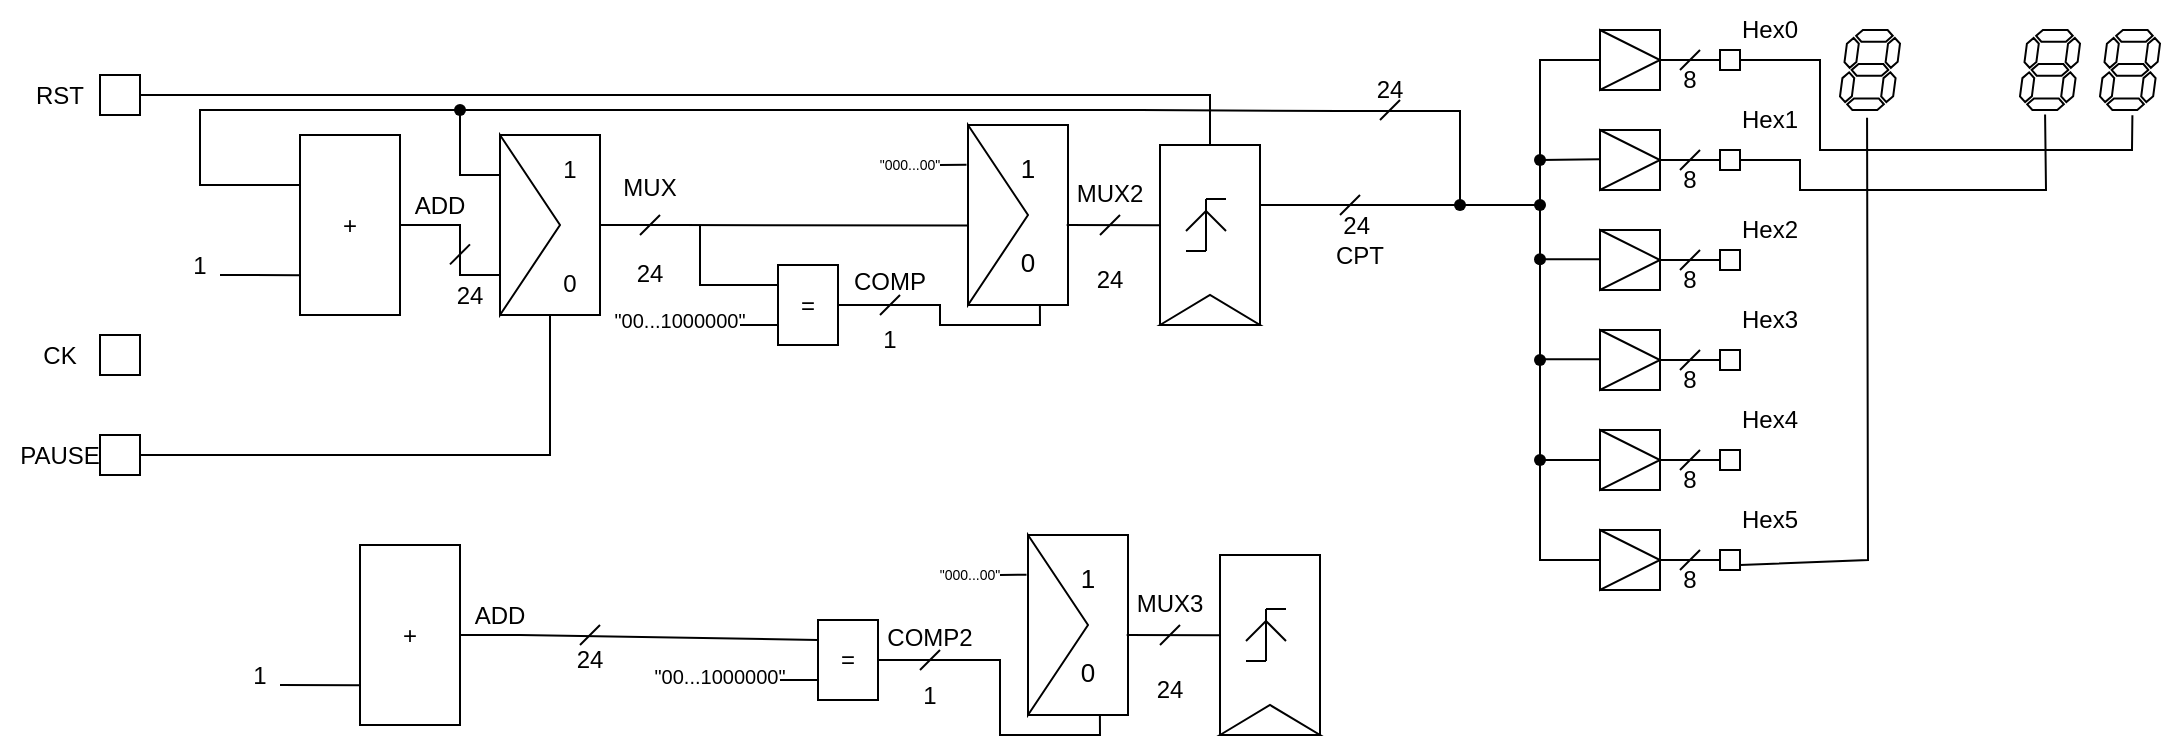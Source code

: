 <mxfile version="28.2.5">
  <diagram name="Page-1" id="n1vG-a2Mxv8iqi264H9m">
    <mxGraphModel dx="474" dy="240" grid="1" gridSize="10" guides="1" tooltips="1" connect="1" arrows="1" fold="1" page="1" pageScale="1" pageWidth="827" pageHeight="1169" math="0" shadow="0">
      <root>
        <mxCell id="0" />
        <mxCell id="1" parent="0" />
        <mxCell id="DVobUFfQzRsEQ04qU32B-1" value="+" style="rounded=0;whiteSpace=wrap;html=1;" vertex="1" parent="1">
          <mxGeometry x="560" y="287.5" width="50" height="90" as="geometry" />
        </mxCell>
        <mxCell id="DVobUFfQzRsEQ04qU32B-2" value="" style="group;rotation=-90;" vertex="1" connectable="0" parent="1">
          <mxGeometry x="970" y="332.5" width="90" height="70" as="geometry" />
        </mxCell>
        <mxCell id="DVobUFfQzRsEQ04qU32B-3" value="" style="rounded=0;whiteSpace=wrap;html=1;rotation=-90;" vertex="1" parent="DVobUFfQzRsEQ04qU32B-2">
          <mxGeometry y="-20" width="90" height="50" as="geometry" />
        </mxCell>
        <mxCell id="DVobUFfQzRsEQ04qU32B-4" value="" style="group;rotation=-90;" vertex="1" connectable="0" parent="DVobUFfQzRsEQ04qU32B-2">
          <mxGeometry x="30" y="-10" width="26" height="20" as="geometry" />
        </mxCell>
        <mxCell id="DVobUFfQzRsEQ04qU32B-5" value="" style="endArrow=none;html=1;rounded=0;" edge="1" parent="DVobUFfQzRsEQ04qU32B-4">
          <mxGeometry width="50" height="50" relative="1" as="geometry">
            <mxPoint x="13" y="23" as="sourcePoint" />
            <mxPoint x="13" y="-3" as="targetPoint" />
          </mxGeometry>
        </mxCell>
        <mxCell id="DVobUFfQzRsEQ04qU32B-6" value="" style="endArrow=none;html=1;rounded=0;" edge="1" parent="DVobUFfQzRsEQ04qU32B-4">
          <mxGeometry width="50" height="50" relative="1" as="geometry">
            <mxPoint x="13" y="23" as="sourcePoint" />
            <mxPoint x="3" y="23" as="targetPoint" />
          </mxGeometry>
        </mxCell>
        <mxCell id="DVobUFfQzRsEQ04qU32B-7" value="" style="endArrow=none;html=1;rounded=0;" edge="1" parent="DVobUFfQzRsEQ04qU32B-4">
          <mxGeometry width="50" height="50" relative="1" as="geometry">
            <mxPoint x="23" y="-3" as="sourcePoint" />
            <mxPoint x="13" y="-3" as="targetPoint" />
          </mxGeometry>
        </mxCell>
        <mxCell id="DVobUFfQzRsEQ04qU32B-8" value="" style="endArrow=none;html=1;rounded=0;" edge="1" parent="DVobUFfQzRsEQ04qU32B-4">
          <mxGeometry width="50" height="50" relative="1" as="geometry">
            <mxPoint x="13" y="3" as="sourcePoint" />
            <mxPoint x="3" y="13" as="targetPoint" />
            <Array as="points">
              <mxPoint x="13" y="3" />
            </Array>
          </mxGeometry>
        </mxCell>
        <mxCell id="DVobUFfQzRsEQ04qU32B-9" value="" style="endArrow=none;html=1;rounded=0;" edge="1" parent="DVobUFfQzRsEQ04qU32B-4">
          <mxGeometry width="50" height="50" relative="1" as="geometry">
            <mxPoint x="13" y="3" as="sourcePoint" />
            <mxPoint x="23" y="13" as="targetPoint" />
          </mxGeometry>
        </mxCell>
        <mxCell id="DVobUFfQzRsEQ04qU32B-10" value="" style="triangle;whiteSpace=wrap;html=1;rotation=-90;" vertex="1" parent="DVobUFfQzRsEQ04qU32B-2">
          <mxGeometry x="37.5" y="17.5" width="15" height="50" as="geometry" />
        </mxCell>
        <mxCell id="DVobUFfQzRsEQ04qU32B-11" value="" style="endArrow=none;html=1;rounded=0;entryX=0.004;entryY=0.779;entryDx=0;entryDy=0;entryPerimeter=0;" edge="1" parent="1" target="DVobUFfQzRsEQ04qU32B-1">
          <mxGeometry width="50" height="50" relative="1" as="geometry">
            <mxPoint x="520" y="357.5" as="sourcePoint" />
            <mxPoint x="530" y="407.5" as="targetPoint" />
          </mxGeometry>
        </mxCell>
        <mxCell id="DVobUFfQzRsEQ04qU32B-12" value="" style="verticalLabelPosition=bottom;shadow=0;dashed=0;align=center;html=1;verticalAlign=top;shape=mxgraph.electrical.opto_electronics.7_segment_display;pointerEvents=1;" vertex="1" parent="1">
          <mxGeometry x="1330" y="235" width="30" height="40" as="geometry" />
        </mxCell>
        <mxCell id="DVobUFfQzRsEQ04qU32B-13" value="" style="verticalLabelPosition=bottom;shadow=0;dashed=0;align=center;html=1;verticalAlign=top;shape=mxgraph.electrical.opto_electronics.7_segment_display;pointerEvents=1;" vertex="1" parent="1">
          <mxGeometry x="1420" y="235" width="30" height="40" as="geometry" />
        </mxCell>
        <mxCell id="DVobUFfQzRsEQ04qU32B-14" value="" style="verticalLabelPosition=bottom;shadow=0;dashed=0;align=center;html=1;verticalAlign=top;shape=mxgraph.electrical.opto_electronics.7_segment_display;pointerEvents=1;" vertex="1" parent="1">
          <mxGeometry x="1460" y="235" width="30" height="40" as="geometry" />
        </mxCell>
        <mxCell id="DVobUFfQzRsEQ04qU32B-15" value="1" style="text;html=1;align=center;verticalAlign=middle;whiteSpace=wrap;rounded=0;" vertex="1" parent="1">
          <mxGeometry x="500" y="337.5" width="20" height="30" as="geometry" />
        </mxCell>
        <mxCell id="DVobUFfQzRsEQ04qU32B-17" value="" style="rounded=0;whiteSpace=wrap;html=1;" vertex="1" parent="1">
          <mxGeometry x="460" y="387.5" width="20" height="20" as="geometry" />
        </mxCell>
        <mxCell id="DVobUFfQzRsEQ04qU32B-18" value="" style="rounded=0;whiteSpace=wrap;html=1;" vertex="1" parent="1">
          <mxGeometry x="460" y="257.5" width="20" height="20" as="geometry" />
        </mxCell>
        <mxCell id="DVobUFfQzRsEQ04qU32B-19" value="" style="endArrow=none;html=1;rounded=0;entryX=1;entryY=0.5;entryDx=0;entryDy=0;exitX=1;exitY=0.5;exitDx=0;exitDy=0;" edge="1" parent="1" source="DVobUFfQzRsEQ04qU32B-18" target="DVobUFfQzRsEQ04qU32B-3">
          <mxGeometry width="50" height="50" relative="1" as="geometry">
            <mxPoint x="690" y="537.5" as="sourcePoint" />
            <mxPoint x="740" y="487.5" as="targetPoint" />
            <Array as="points">
              <mxPoint x="825" y="267.5" />
              <mxPoint x="1015" y="267.5" />
            </Array>
          </mxGeometry>
        </mxCell>
        <mxCell id="DVobUFfQzRsEQ04qU32B-20" value="" style="endArrow=none;html=1;rounded=0;" edge="1" parent="1">
          <mxGeometry width="50" height="50" relative="1" as="geometry">
            <mxPoint x="635" y="352.17" as="sourcePoint" />
            <mxPoint x="645" y="342.17" as="targetPoint" />
          </mxGeometry>
        </mxCell>
        <mxCell id="DVobUFfQzRsEQ04qU32B-21" value="" style="endArrow=none;html=1;rounded=0;" edge="1" parent="1">
          <mxGeometry width="50" height="50" relative="1" as="geometry">
            <mxPoint x="1080" y="327.5" as="sourcePoint" />
            <mxPoint x="1090" y="317.5" as="targetPoint" />
          </mxGeometry>
        </mxCell>
        <mxCell id="DVobUFfQzRsEQ04qU32B-22" value="24&amp;nbsp;&lt;div&gt;CPT&lt;/div&gt;" style="text;html=1;align=center;verticalAlign=middle;whiteSpace=wrap;rounded=0;" vertex="1" parent="1">
          <mxGeometry x="1060" y="325" width="60" height="30" as="geometry" />
        </mxCell>
        <mxCell id="DVobUFfQzRsEQ04qU32B-23" value="" style="rounded=0;whiteSpace=wrap;html=1;" vertex="1" parent="1">
          <mxGeometry x="1210" y="235" width="30" height="30" as="geometry" />
        </mxCell>
        <mxCell id="DVobUFfQzRsEQ04qU32B-24" value="" style="triangle;whiteSpace=wrap;html=1;" vertex="1" parent="1">
          <mxGeometry x="1210" y="235" width="30" height="30" as="geometry" />
        </mxCell>
        <mxCell id="DVobUFfQzRsEQ04qU32B-25" value="" style="endArrow=none;html=1;rounded=0;entryX=0;entryY=0.5;entryDx=0;entryDy=0;exitX=0;exitY=0.5;exitDx=0;exitDy=0;" edge="1" parent="1" target="DVobUFfQzRsEQ04qU32B-24">
          <mxGeometry width="50" height="50" relative="1" as="geometry">
            <mxPoint x="1210" y="500" as="sourcePoint" />
            <mxPoint x="1120" y="445" as="targetPoint" />
            <Array as="points">
              <mxPoint x="1180" y="500" />
              <mxPoint x="1180" y="250" />
            </Array>
          </mxGeometry>
        </mxCell>
        <mxCell id="DVobUFfQzRsEQ04qU32B-26" value="" style="endArrow=none;html=1;rounded=0;entryX=1;entryY=0.5;entryDx=0;entryDy=0;" edge="1" parent="1" source="DVobUFfQzRsEQ04qU32B-28" target="DVobUFfQzRsEQ04qU32B-24">
          <mxGeometry width="50" height="50" relative="1" as="geometry">
            <mxPoint x="1260" y="250" as="sourcePoint" />
            <mxPoint x="1360" y="425" as="targetPoint" />
          </mxGeometry>
        </mxCell>
        <mxCell id="DVobUFfQzRsEQ04qU32B-27" value="" style="endArrow=none;html=1;rounded=0;entryX=1;entryY=0.5;entryDx=0;entryDy=0;" edge="1" parent="1" target="DVobUFfQzRsEQ04qU32B-28">
          <mxGeometry width="50" height="50" relative="1" as="geometry">
            <mxPoint x="1260" y="250" as="sourcePoint" />
            <mxPoint x="1240" y="250" as="targetPoint" />
          </mxGeometry>
        </mxCell>
        <mxCell id="DVobUFfQzRsEQ04qU32B-28" value="" style="rounded=0;whiteSpace=wrap;html=1;" vertex="1" parent="1">
          <mxGeometry x="1270" y="245" width="10" height="10" as="geometry" />
        </mxCell>
        <mxCell id="DVobUFfQzRsEQ04qU32B-29" value="" style="endArrow=none;html=1;rounded=0;" edge="1" parent="1">
          <mxGeometry width="50" height="50" relative="1" as="geometry">
            <mxPoint x="1250" y="255" as="sourcePoint" />
            <mxPoint x="1260" y="245" as="targetPoint" />
          </mxGeometry>
        </mxCell>
        <mxCell id="DVobUFfQzRsEQ04qU32B-30" value="8" style="text;html=1;align=center;verticalAlign=middle;whiteSpace=wrap;rounded=0;" vertex="1" parent="1">
          <mxGeometry x="1250" y="255" width="10" height="10" as="geometry" />
        </mxCell>
        <mxCell id="DVobUFfQzRsEQ04qU32B-31" value="" style="rounded=0;whiteSpace=wrap;html=1;" vertex="1" parent="1">
          <mxGeometry x="1210" y="285" width="30" height="30" as="geometry" />
        </mxCell>
        <mxCell id="DVobUFfQzRsEQ04qU32B-32" value="" style="triangle;whiteSpace=wrap;html=1;" vertex="1" parent="1">
          <mxGeometry x="1210" y="285" width="30" height="30" as="geometry" />
        </mxCell>
        <mxCell id="DVobUFfQzRsEQ04qU32B-33" value="" style="endArrow=none;html=1;rounded=0;entryX=1;entryY=0.5;entryDx=0;entryDy=0;" edge="1" parent="1" source="DVobUFfQzRsEQ04qU32B-35" target="DVobUFfQzRsEQ04qU32B-32">
          <mxGeometry width="50" height="50" relative="1" as="geometry">
            <mxPoint x="1260" y="300" as="sourcePoint" />
            <mxPoint x="1360" y="475" as="targetPoint" />
          </mxGeometry>
        </mxCell>
        <mxCell id="DVobUFfQzRsEQ04qU32B-34" value="" style="endArrow=none;html=1;rounded=0;entryX=1;entryY=0.5;entryDx=0;entryDy=0;" edge="1" parent="1" target="DVobUFfQzRsEQ04qU32B-35">
          <mxGeometry width="50" height="50" relative="1" as="geometry">
            <mxPoint x="1260" y="300" as="sourcePoint" />
            <mxPoint x="1240" y="300" as="targetPoint" />
          </mxGeometry>
        </mxCell>
        <mxCell id="DVobUFfQzRsEQ04qU32B-35" value="" style="rounded=0;whiteSpace=wrap;html=1;" vertex="1" parent="1">
          <mxGeometry x="1270" y="295" width="10" height="10" as="geometry" />
        </mxCell>
        <mxCell id="DVobUFfQzRsEQ04qU32B-36" value="" style="endArrow=none;html=1;rounded=0;" edge="1" parent="1">
          <mxGeometry width="50" height="50" relative="1" as="geometry">
            <mxPoint x="1250" y="305" as="sourcePoint" />
            <mxPoint x="1260" y="295" as="targetPoint" />
          </mxGeometry>
        </mxCell>
        <mxCell id="DVobUFfQzRsEQ04qU32B-37" value="8" style="text;html=1;align=center;verticalAlign=middle;whiteSpace=wrap;rounded=0;" vertex="1" parent="1">
          <mxGeometry x="1250" y="305" width="10" height="10" as="geometry" />
        </mxCell>
        <mxCell id="DVobUFfQzRsEQ04qU32B-38" value="" style="rounded=0;whiteSpace=wrap;html=1;" vertex="1" parent="1">
          <mxGeometry x="1210" y="335" width="30" height="30" as="geometry" />
        </mxCell>
        <mxCell id="DVobUFfQzRsEQ04qU32B-39" value="" style="triangle;whiteSpace=wrap;html=1;" vertex="1" parent="1">
          <mxGeometry x="1210" y="335" width="30" height="30" as="geometry" />
        </mxCell>
        <mxCell id="DVobUFfQzRsEQ04qU32B-40" value="" style="endArrow=none;html=1;rounded=0;entryX=1;entryY=0.5;entryDx=0;entryDy=0;" edge="1" parent="1" source="DVobUFfQzRsEQ04qU32B-42" target="DVobUFfQzRsEQ04qU32B-39">
          <mxGeometry width="50" height="50" relative="1" as="geometry">
            <mxPoint x="1260" y="350" as="sourcePoint" />
            <mxPoint x="1360" y="525" as="targetPoint" />
          </mxGeometry>
        </mxCell>
        <mxCell id="DVobUFfQzRsEQ04qU32B-41" value="" style="endArrow=none;html=1;rounded=0;entryX=1;entryY=0.5;entryDx=0;entryDy=0;" edge="1" parent="1" target="DVobUFfQzRsEQ04qU32B-42">
          <mxGeometry width="50" height="50" relative="1" as="geometry">
            <mxPoint x="1260" y="350" as="sourcePoint" />
            <mxPoint x="1240" y="350" as="targetPoint" />
          </mxGeometry>
        </mxCell>
        <mxCell id="DVobUFfQzRsEQ04qU32B-42" value="" style="rounded=0;whiteSpace=wrap;html=1;" vertex="1" parent="1">
          <mxGeometry x="1270" y="345" width="10" height="10" as="geometry" />
        </mxCell>
        <mxCell id="DVobUFfQzRsEQ04qU32B-43" value="" style="endArrow=none;html=1;rounded=0;" edge="1" parent="1">
          <mxGeometry width="50" height="50" relative="1" as="geometry">
            <mxPoint x="1250" y="355" as="sourcePoint" />
            <mxPoint x="1260" y="345" as="targetPoint" />
          </mxGeometry>
        </mxCell>
        <mxCell id="DVobUFfQzRsEQ04qU32B-44" value="8" style="text;html=1;align=center;verticalAlign=middle;whiteSpace=wrap;rounded=0;" vertex="1" parent="1">
          <mxGeometry x="1250" y="355" width="10" height="10" as="geometry" />
        </mxCell>
        <mxCell id="DVobUFfQzRsEQ04qU32B-45" value="" style="rounded=0;whiteSpace=wrap;html=1;" vertex="1" parent="1">
          <mxGeometry x="1210" y="385" width="30" height="30" as="geometry" />
        </mxCell>
        <mxCell id="DVobUFfQzRsEQ04qU32B-46" value="" style="triangle;whiteSpace=wrap;html=1;" vertex="1" parent="1">
          <mxGeometry x="1210" y="385" width="30" height="30" as="geometry" />
        </mxCell>
        <mxCell id="DVobUFfQzRsEQ04qU32B-47" value="" style="endArrow=none;html=1;rounded=0;entryX=1;entryY=0.5;entryDx=0;entryDy=0;" edge="1" parent="1" source="DVobUFfQzRsEQ04qU32B-49" target="DVobUFfQzRsEQ04qU32B-46">
          <mxGeometry width="50" height="50" relative="1" as="geometry">
            <mxPoint x="1260" y="400" as="sourcePoint" />
            <mxPoint x="1360" y="575" as="targetPoint" />
          </mxGeometry>
        </mxCell>
        <mxCell id="DVobUFfQzRsEQ04qU32B-48" value="" style="endArrow=none;html=1;rounded=0;entryX=1;entryY=0.5;entryDx=0;entryDy=0;" edge="1" parent="1" target="DVobUFfQzRsEQ04qU32B-49">
          <mxGeometry width="50" height="50" relative="1" as="geometry">
            <mxPoint x="1260" y="400" as="sourcePoint" />
            <mxPoint x="1240" y="400" as="targetPoint" />
          </mxGeometry>
        </mxCell>
        <mxCell id="DVobUFfQzRsEQ04qU32B-49" value="" style="rounded=0;whiteSpace=wrap;html=1;" vertex="1" parent="1">
          <mxGeometry x="1270" y="395" width="10" height="10" as="geometry" />
        </mxCell>
        <mxCell id="DVobUFfQzRsEQ04qU32B-50" value="" style="endArrow=none;html=1;rounded=0;" edge="1" parent="1">
          <mxGeometry width="50" height="50" relative="1" as="geometry">
            <mxPoint x="1250" y="405" as="sourcePoint" />
            <mxPoint x="1260" y="395" as="targetPoint" />
          </mxGeometry>
        </mxCell>
        <mxCell id="DVobUFfQzRsEQ04qU32B-51" value="8" style="text;html=1;align=center;verticalAlign=middle;whiteSpace=wrap;rounded=0;" vertex="1" parent="1">
          <mxGeometry x="1250" y="405" width="10" height="10" as="geometry" />
        </mxCell>
        <mxCell id="DVobUFfQzRsEQ04qU32B-52" value="" style="rounded=0;whiteSpace=wrap;html=1;" vertex="1" parent="1">
          <mxGeometry x="1210" y="435" width="30" height="30" as="geometry" />
        </mxCell>
        <mxCell id="DVobUFfQzRsEQ04qU32B-53" value="" style="triangle;whiteSpace=wrap;html=1;" vertex="1" parent="1">
          <mxGeometry x="1210" y="435" width="30" height="30" as="geometry" />
        </mxCell>
        <mxCell id="DVobUFfQzRsEQ04qU32B-54" value="" style="endArrow=none;html=1;rounded=0;entryX=1;entryY=0.5;entryDx=0;entryDy=0;" edge="1" parent="1" source="DVobUFfQzRsEQ04qU32B-56" target="DVobUFfQzRsEQ04qU32B-53">
          <mxGeometry width="50" height="50" relative="1" as="geometry">
            <mxPoint x="1260" y="450" as="sourcePoint" />
            <mxPoint x="1360" y="625" as="targetPoint" />
          </mxGeometry>
        </mxCell>
        <mxCell id="DVobUFfQzRsEQ04qU32B-55" value="" style="endArrow=none;html=1;rounded=0;entryX=1;entryY=0.5;entryDx=0;entryDy=0;" edge="1" parent="1" target="DVobUFfQzRsEQ04qU32B-56">
          <mxGeometry width="50" height="50" relative="1" as="geometry">
            <mxPoint x="1260" y="450" as="sourcePoint" />
            <mxPoint x="1240" y="450" as="targetPoint" />
          </mxGeometry>
        </mxCell>
        <mxCell id="DVobUFfQzRsEQ04qU32B-56" value="" style="rounded=0;whiteSpace=wrap;html=1;" vertex="1" parent="1">
          <mxGeometry x="1270" y="445" width="10" height="10" as="geometry" />
        </mxCell>
        <mxCell id="DVobUFfQzRsEQ04qU32B-57" value="" style="endArrow=none;html=1;rounded=0;" edge="1" parent="1">
          <mxGeometry width="50" height="50" relative="1" as="geometry">
            <mxPoint x="1250" y="455" as="sourcePoint" />
            <mxPoint x="1260" y="445" as="targetPoint" />
          </mxGeometry>
        </mxCell>
        <mxCell id="DVobUFfQzRsEQ04qU32B-58" value="8" style="text;html=1;align=center;verticalAlign=middle;whiteSpace=wrap;rounded=0;" vertex="1" parent="1">
          <mxGeometry x="1250" y="455" width="10" height="10" as="geometry" />
        </mxCell>
        <mxCell id="DVobUFfQzRsEQ04qU32B-59" value="" style="rounded=0;whiteSpace=wrap;html=1;" vertex="1" parent="1">
          <mxGeometry x="1210" y="485" width="30" height="30" as="geometry" />
        </mxCell>
        <mxCell id="DVobUFfQzRsEQ04qU32B-60" value="" style="triangle;whiteSpace=wrap;html=1;" vertex="1" parent="1">
          <mxGeometry x="1210" y="485" width="30" height="30" as="geometry" />
        </mxCell>
        <mxCell id="DVobUFfQzRsEQ04qU32B-61" value="" style="endArrow=none;html=1;rounded=0;entryX=1;entryY=0.5;entryDx=0;entryDy=0;" edge="1" parent="1" source="DVobUFfQzRsEQ04qU32B-63" target="DVobUFfQzRsEQ04qU32B-60">
          <mxGeometry width="50" height="50" relative="1" as="geometry">
            <mxPoint x="1260" y="500" as="sourcePoint" />
            <mxPoint x="1360" y="675" as="targetPoint" />
          </mxGeometry>
        </mxCell>
        <mxCell id="DVobUFfQzRsEQ04qU32B-62" value="" style="endArrow=none;html=1;rounded=0;entryX=1;entryY=0.5;entryDx=0;entryDy=0;" edge="1" parent="1" target="DVobUFfQzRsEQ04qU32B-63">
          <mxGeometry width="50" height="50" relative="1" as="geometry">
            <mxPoint x="1260" y="500" as="sourcePoint" />
            <mxPoint x="1240" y="500" as="targetPoint" />
          </mxGeometry>
        </mxCell>
        <mxCell id="DVobUFfQzRsEQ04qU32B-63" value="" style="rounded=0;whiteSpace=wrap;html=1;" vertex="1" parent="1">
          <mxGeometry x="1270" y="495" width="10" height="10" as="geometry" />
        </mxCell>
        <mxCell id="DVobUFfQzRsEQ04qU32B-64" value="" style="endArrow=none;html=1;rounded=0;" edge="1" parent="1">
          <mxGeometry width="50" height="50" relative="1" as="geometry">
            <mxPoint x="1250" y="505" as="sourcePoint" />
            <mxPoint x="1260" y="495" as="targetPoint" />
          </mxGeometry>
        </mxCell>
        <mxCell id="DVobUFfQzRsEQ04qU32B-65" value="8" style="text;html=1;align=center;verticalAlign=middle;whiteSpace=wrap;rounded=0;" vertex="1" parent="1">
          <mxGeometry x="1250" y="505" width="10" height="10" as="geometry" />
        </mxCell>
        <mxCell id="DVobUFfQzRsEQ04qU32B-66" value="" style="endArrow=none;html=1;rounded=0;entryX=0;entryY=0.5;entryDx=0;entryDy=0;" edge="1" parent="1" target="DVobUFfQzRsEQ04qU32B-53">
          <mxGeometry width="50" height="50" relative="1" as="geometry">
            <mxPoint x="1180" y="450" as="sourcePoint" />
            <mxPoint x="1130" y="495" as="targetPoint" />
          </mxGeometry>
        </mxCell>
        <mxCell id="DVobUFfQzRsEQ04qU32B-67" value="" style="endArrow=none;html=1;rounded=0;entryX=0;entryY=0.5;entryDx=0;entryDy=0;" edge="1" parent="1">
          <mxGeometry width="50" height="50" relative="1" as="geometry">
            <mxPoint x="1180" y="399.67" as="sourcePoint" />
            <mxPoint x="1210" y="399.67" as="targetPoint" />
          </mxGeometry>
        </mxCell>
        <mxCell id="DVobUFfQzRsEQ04qU32B-68" value="" style="endArrow=none;html=1;rounded=0;entryX=0;entryY=0.5;entryDx=0;entryDy=0;" edge="1" parent="1" source="DVobUFfQzRsEQ04qU32B-70">
          <mxGeometry width="50" height="50" relative="1" as="geometry">
            <mxPoint x="1180" y="349.67" as="sourcePoint" />
            <mxPoint x="1210" y="349.67" as="targetPoint" />
          </mxGeometry>
        </mxCell>
        <mxCell id="DVobUFfQzRsEQ04qU32B-69" value="" style="endArrow=none;html=1;rounded=0;entryX=0;entryY=0.5;entryDx=0;entryDy=0;" edge="1" parent="1" source="DVobUFfQzRsEQ04qU32B-102">
          <mxGeometry width="50" height="50" relative="1" as="geometry">
            <mxPoint x="1180" y="299.67" as="sourcePoint" />
            <mxPoint x="1210" y="299.67" as="targetPoint" />
          </mxGeometry>
        </mxCell>
        <mxCell id="DVobUFfQzRsEQ04qU32B-70" value="" style="shape=waypoint;sketch=0;fillStyle=solid;size=6;pointerEvents=1;points=[];fillColor=none;resizable=0;rotatable=0;perimeter=centerPerimeter;snapToPoint=1;" vertex="1" parent="1">
          <mxGeometry x="1170" y="339.67" width="20" height="20" as="geometry" />
        </mxCell>
        <mxCell id="DVobUFfQzRsEQ04qU32B-71" value="" style="shape=waypoint;sketch=0;fillStyle=solid;size=6;pointerEvents=1;points=[];fillColor=none;resizable=0;rotatable=0;perimeter=centerPerimeter;snapToPoint=1;" vertex="1" parent="1">
          <mxGeometry x="1170" y="390" width="20" height="20" as="geometry" />
        </mxCell>
        <mxCell id="DVobUFfQzRsEQ04qU32B-72" value="" style="shape=waypoint;sketch=0;fillStyle=solid;size=6;pointerEvents=1;points=[];fillColor=none;resizable=0;rotatable=0;perimeter=centerPerimeter;snapToPoint=1;" vertex="1" parent="1">
          <mxGeometry x="1170" y="440" width="20" height="20" as="geometry" />
        </mxCell>
        <mxCell id="DVobUFfQzRsEQ04qU32B-73" value="CK" style="text;html=1;align=center;verticalAlign=middle;whiteSpace=wrap;rounded=0;" vertex="1" parent="1">
          <mxGeometry x="410" y="382.5" width="60" height="30" as="geometry" />
        </mxCell>
        <mxCell id="DVobUFfQzRsEQ04qU32B-74" value="RST" style="text;html=1;align=center;verticalAlign=middle;whiteSpace=wrap;rounded=0;" vertex="1" parent="1">
          <mxGeometry x="410" y="252.5" width="60" height="30" as="geometry" />
        </mxCell>
        <mxCell id="DVobUFfQzRsEQ04qU32B-75" value="Hex0" style="text;html=1;align=center;verticalAlign=middle;whiteSpace=wrap;rounded=0;" vertex="1" parent="1">
          <mxGeometry x="1280" y="220" width="30" height="30" as="geometry" />
        </mxCell>
        <mxCell id="DVobUFfQzRsEQ04qU32B-76" value="Hex1" style="text;html=1;align=center;verticalAlign=middle;whiteSpace=wrap;rounded=0;" vertex="1" parent="1">
          <mxGeometry x="1280" y="265" width="30" height="30" as="geometry" />
        </mxCell>
        <mxCell id="DVobUFfQzRsEQ04qU32B-77" value="Hex2" style="text;html=1;align=center;verticalAlign=middle;whiteSpace=wrap;rounded=0;" vertex="1" parent="1">
          <mxGeometry x="1280" y="320" width="30" height="30" as="geometry" />
        </mxCell>
        <mxCell id="DVobUFfQzRsEQ04qU32B-78" value="Hex3" style="text;html=1;align=center;verticalAlign=middle;whiteSpace=wrap;rounded=0;" vertex="1" parent="1">
          <mxGeometry x="1280" y="365" width="30" height="30" as="geometry" />
        </mxCell>
        <mxCell id="DVobUFfQzRsEQ04qU32B-79" value="Hex4" style="text;html=1;align=center;verticalAlign=middle;whiteSpace=wrap;rounded=0;" vertex="1" parent="1">
          <mxGeometry x="1280" y="415" width="30" height="30" as="geometry" />
        </mxCell>
        <mxCell id="DVobUFfQzRsEQ04qU32B-80" value="Hex5" style="text;html=1;align=center;verticalAlign=middle;whiteSpace=wrap;rounded=0;" vertex="1" parent="1">
          <mxGeometry x="1280" y="465" width="30" height="30" as="geometry" />
        </mxCell>
        <mxCell id="DVobUFfQzRsEQ04qU32B-81" value="" style="endArrow=none;html=1;rounded=0;exitX=1;exitY=0.75;exitDx=0;exitDy=0;entryX=0.451;entryY=1.098;entryDx=0;entryDy=0;entryPerimeter=0;" edge="1" parent="1" source="DVobUFfQzRsEQ04qU32B-63" target="DVobUFfQzRsEQ04qU32B-12">
          <mxGeometry width="50" height="50" relative="1" as="geometry">
            <mxPoint x="1390" y="525" as="sourcePoint" />
            <mxPoint x="1440" y="475" as="targetPoint" />
            <Array as="points">
              <mxPoint x="1344" y="500" />
            </Array>
          </mxGeometry>
        </mxCell>
        <mxCell id="DVobUFfQzRsEQ04qU32B-82" value="" style="endArrow=none;html=1;rounded=0;exitX=1;exitY=0.5;exitDx=0;exitDy=0;entryX=0.54;entryY=1.065;entryDx=0;entryDy=0;entryPerimeter=0;" edge="1" parent="1" source="DVobUFfQzRsEQ04qU32B-28" target="DVobUFfQzRsEQ04qU32B-14">
          <mxGeometry width="50" height="50" relative="1" as="geometry">
            <mxPoint x="1380" y="365" as="sourcePoint" />
            <mxPoint x="1470" y="295" as="targetPoint" />
            <Array as="points">
              <mxPoint x="1320" y="250" />
              <mxPoint x="1320" y="295" />
              <mxPoint x="1476" y="295" />
            </Array>
          </mxGeometry>
        </mxCell>
        <mxCell id="DVobUFfQzRsEQ04qU32B-83" value="" style="endArrow=none;html=1;rounded=0;exitX=1;exitY=0.5;exitDx=0;exitDy=0;entryX=0.418;entryY=1.056;entryDx=0;entryDy=0;entryPerimeter=0;" edge="1" parent="1" source="DVobUFfQzRsEQ04qU32B-35" target="DVobUFfQzRsEQ04qU32B-13">
          <mxGeometry width="50" height="50" relative="1" as="geometry">
            <mxPoint x="1440" y="365" as="sourcePoint" />
            <mxPoint x="1490" y="315" as="targetPoint" />
            <Array as="points">
              <mxPoint x="1310" y="300" />
              <mxPoint x="1310" y="315" />
              <mxPoint x="1433" y="315" />
            </Array>
          </mxGeometry>
        </mxCell>
        <mxCell id="DVobUFfQzRsEQ04qU32B-84" value="" style="rounded=0;whiteSpace=wrap;html=1;strokeColor=#000000;" vertex="1" parent="1">
          <mxGeometry x="460" y="437.5" width="20" height="20" as="geometry" />
        </mxCell>
        <mxCell id="DVobUFfQzRsEQ04qU32B-85" value="PAUSE" style="text;html=1;align=center;verticalAlign=middle;whiteSpace=wrap;rounded=0;fontColor=#000000;" vertex="1" parent="1">
          <mxGeometry x="410" y="432.5" width="60" height="30" as="geometry" />
        </mxCell>
        <mxCell id="DVobUFfQzRsEQ04qU32B-86" value="" style="group" vertex="1" connectable="0" parent="1">
          <mxGeometry x="660" y="287.5" width="50" height="90" as="geometry" />
        </mxCell>
        <mxCell id="DVobUFfQzRsEQ04qU32B-87" value="" style="rounded=0;whiteSpace=wrap;html=1;" vertex="1" parent="DVobUFfQzRsEQ04qU32B-86">
          <mxGeometry width="50" height="90" as="geometry" />
        </mxCell>
        <mxCell id="DVobUFfQzRsEQ04qU32B-88" value="" style="triangle;whiteSpace=wrap;html=1;" vertex="1" parent="DVobUFfQzRsEQ04qU32B-86">
          <mxGeometry width="30" height="90" as="geometry" />
        </mxCell>
        <mxCell id="DVobUFfQzRsEQ04qU32B-89" value="1&lt;div&gt;&lt;br&gt;&lt;/div&gt;&lt;div&gt;&lt;br&gt;&lt;/div&gt;&lt;div&gt;&lt;br&gt;&lt;/div&gt;&lt;div&gt;0&lt;/div&gt;" style="text;html=1;align=center;verticalAlign=middle;whiteSpace=wrap;rounded=0;" vertex="1" parent="DVobUFfQzRsEQ04qU32B-86">
          <mxGeometry x="30" y="30" width="10" height="30" as="geometry" />
        </mxCell>
        <mxCell id="DVobUFfQzRsEQ04qU32B-90" value="" style="endArrow=none;html=1;rounded=0;exitX=1;exitY=0.5;exitDx=0;exitDy=0;entryX=0.5;entryY=1;entryDx=0;entryDy=0;" edge="1" parent="1" source="DVobUFfQzRsEQ04qU32B-84" target="DVobUFfQzRsEQ04qU32B-87">
          <mxGeometry width="50" height="50" relative="1" as="geometry">
            <mxPoint x="630" y="487.5" as="sourcePoint" />
            <mxPoint x="680" y="437.5" as="targetPoint" />
            <Array as="points">
              <mxPoint x="685" y="447.5" />
            </Array>
          </mxGeometry>
        </mxCell>
        <mxCell id="DVobUFfQzRsEQ04qU32B-91" value="" style="endArrow=none;html=1;rounded=0;" edge="1" parent="1" source="DVobUFfQzRsEQ04qU32B-108">
          <mxGeometry width="50" height="50" relative="1" as="geometry">
            <mxPoint x="1070" y="322.23" as="sourcePoint" />
            <mxPoint x="1180" y="322.5" as="targetPoint" />
            <Array as="points" />
          </mxGeometry>
        </mxCell>
        <mxCell id="DVobUFfQzRsEQ04qU32B-92" value="" style="endArrow=none;html=1;rounded=0;" edge="1" parent="1" source="DVobUFfQzRsEQ04qU32B-93">
          <mxGeometry width="50" height="50" relative="1" as="geometry">
            <mxPoint x="640" y="277.5" as="sourcePoint" />
            <mxPoint x="660" y="307.5" as="targetPoint" />
            <Array as="points">
              <mxPoint x="640" y="307.5" />
            </Array>
          </mxGeometry>
        </mxCell>
        <mxCell id="DVobUFfQzRsEQ04qU32B-93" value="" style="shape=waypoint;sketch=0;fillStyle=solid;size=6;pointerEvents=1;points=[];fillColor=none;resizable=0;rotatable=0;perimeter=centerPerimeter;snapToPoint=1;" vertex="1" parent="1">
          <mxGeometry x="630" y="265" width="20" height="20" as="geometry" />
        </mxCell>
        <mxCell id="DVobUFfQzRsEQ04qU32B-94" value="" style="endArrow=none;html=1;rounded=0;" edge="1" parent="1">
          <mxGeometry width="50" height="50" relative="1" as="geometry">
            <mxPoint x="560" y="312.5" as="sourcePoint" />
            <mxPoint x="1140" y="322.5" as="targetPoint" />
            <Array as="points">
              <mxPoint x="510" y="312.5" />
              <mxPoint x="510" y="275" />
              <mxPoint x="720" y="275" />
              <mxPoint x="910" y="275" />
              <mxPoint x="980" y="275" />
              <mxPoint x="1080" y="275.5" />
              <mxPoint x="1140" y="275.5" />
            </Array>
          </mxGeometry>
        </mxCell>
        <mxCell id="DVobUFfQzRsEQ04qU32B-95" value="" style="endArrow=none;html=1;rounded=0;exitX=1;exitY=0.5;exitDx=0;exitDy=0;" edge="1" parent="1" source="DVobUFfQzRsEQ04qU32B-1">
          <mxGeometry width="50" height="50" relative="1" as="geometry">
            <mxPoint x="740" y="587.5" as="sourcePoint" />
            <mxPoint x="660" y="357.5" as="targetPoint" />
            <Array as="points">
              <mxPoint x="640" y="332.5" />
              <mxPoint x="640" y="357.5" />
            </Array>
          </mxGeometry>
        </mxCell>
        <mxCell id="DVobUFfQzRsEQ04qU32B-96" value="ADD" style="text;html=1;align=center;verticalAlign=middle;whiteSpace=wrap;rounded=0;" vertex="1" parent="1">
          <mxGeometry x="620" y="317.5" width="20" height="10" as="geometry" />
        </mxCell>
        <mxCell id="DVobUFfQzRsEQ04qU32B-97" value="24" style="text;html=1;align=center;verticalAlign=middle;whiteSpace=wrap;rounded=0;" vertex="1" parent="1">
          <mxGeometry x="640" y="352.5" width="10" height="30" as="geometry" />
        </mxCell>
        <mxCell id="DVobUFfQzRsEQ04qU32B-98" value="" style="endArrow=none;html=1;rounded=0;" edge="1" parent="1">
          <mxGeometry width="50" height="50" relative="1" as="geometry">
            <mxPoint x="730" y="337.5" as="sourcePoint" />
            <mxPoint x="740" y="327.5" as="targetPoint" />
          </mxGeometry>
        </mxCell>
        <mxCell id="DVobUFfQzRsEQ04qU32B-99" value="MUX&lt;div&gt;&lt;br&gt;&lt;/div&gt;&lt;div&gt;&lt;br&gt;&lt;/div&gt;&lt;div&gt;24&lt;/div&gt;" style="text;html=1;align=center;verticalAlign=middle;whiteSpace=wrap;rounded=0;" vertex="1" parent="1">
          <mxGeometry x="730" y="325" width="10" height="20" as="geometry" />
        </mxCell>
        <mxCell id="DVobUFfQzRsEQ04qU32B-100" value="" style="endArrow=none;html=1;rounded=0;" edge="1" parent="1">
          <mxGeometry width="50" height="50" relative="1" as="geometry">
            <mxPoint x="1100" y="280" as="sourcePoint" />
            <mxPoint x="1110" y="270" as="targetPoint" />
          </mxGeometry>
        </mxCell>
        <mxCell id="DVobUFfQzRsEQ04qU32B-101" value="" style="endArrow=none;html=1;rounded=0;entryDx=0;entryDy=0;" edge="1" parent="1" target="DVobUFfQzRsEQ04qU32B-102">
          <mxGeometry width="50" height="50" relative="1" as="geometry">
            <mxPoint x="1180" y="299.67" as="sourcePoint" />
            <mxPoint x="1210" y="299.67" as="targetPoint" />
          </mxGeometry>
        </mxCell>
        <mxCell id="DVobUFfQzRsEQ04qU32B-102" value="" style="shape=waypoint;sketch=0;fillStyle=solid;size=6;pointerEvents=1;points=[];fillColor=none;resizable=0;rotatable=0;perimeter=centerPerimeter;snapToPoint=1;" vertex="1" parent="1">
          <mxGeometry x="1170" y="290" width="20" height="20" as="geometry" />
        </mxCell>
        <mxCell id="DVobUFfQzRsEQ04qU32B-103" value="24" style="text;html=1;align=center;verticalAlign=middle;whiteSpace=wrap;rounded=0;" vertex="1" parent="1">
          <mxGeometry x="1080" y="250" width="50" height="30" as="geometry" />
        </mxCell>
        <mxCell id="DVobUFfQzRsEQ04qU32B-104" value="" style="group" vertex="1" connectable="0" parent="1">
          <mxGeometry x="894" y="282.5" width="60" height="90" as="geometry" />
        </mxCell>
        <mxCell id="DVobUFfQzRsEQ04qU32B-105" value="" style="rounded=0;whiteSpace=wrap;html=1;" vertex="1" parent="DVobUFfQzRsEQ04qU32B-104">
          <mxGeometry width="50" height="90" as="geometry" />
        </mxCell>
        <mxCell id="DVobUFfQzRsEQ04qU32B-106" value="" style="triangle;whiteSpace=wrap;html=1;" vertex="1" parent="DVobUFfQzRsEQ04qU32B-104">
          <mxGeometry width="30" height="90" as="geometry" />
        </mxCell>
        <mxCell id="DVobUFfQzRsEQ04qU32B-107" value="&lt;span&gt;1&lt;/span&gt;&lt;div&gt;&lt;span&gt;&lt;br&gt;&lt;/span&gt;&lt;/div&gt;&lt;div&gt;&lt;span&gt;&lt;br&gt;&lt;/span&gt;&lt;/div&gt;&lt;div&gt;&lt;span&gt;0&lt;/span&gt;&lt;/div&gt;" style="text;html=1;align=center;verticalAlign=middle;whiteSpace=wrap;rounded=0;fontSize=13;" vertex="1" parent="DVobUFfQzRsEQ04qU32B-104">
          <mxGeometry x="25" y="30" width="10" height="30" as="geometry" />
        </mxCell>
        <mxCell id="DVobUFfQzRsEQ04qU32B-108" value="" style="shape=waypoint;sketch=0;fillStyle=solid;size=6;pointerEvents=1;points=[];fillColor=none;resizable=0;rotatable=0;perimeter=centerPerimeter;snapToPoint=1;" vertex="1" parent="1">
          <mxGeometry x="1170" y="312.5" width="20" height="20" as="geometry" />
        </mxCell>
        <mxCell id="DVobUFfQzRsEQ04qU32B-109" value="&lt;font style=&quot;font-size: 7px;&quot;&gt;&quot;000...00&quot;&lt;/font&gt;" style="text;html=1;align=center;verticalAlign=middle;whiteSpace=wrap;rounded=0;" vertex="1" parent="1">
          <mxGeometry x="850" y="295" width="30" height="12.5" as="geometry" />
        </mxCell>
        <mxCell id="DVobUFfQzRsEQ04qU32B-110" value="" style="endArrow=none;html=1;rounded=0;entryX=0.554;entryY=0.007;entryDx=0;entryDy=0;entryPerimeter=0;exitX=0.987;exitY=0.555;exitDx=0;exitDy=0;exitPerimeter=0;" edge="1" parent="1" source="DVobUFfQzRsEQ04qU32B-105" target="DVobUFfQzRsEQ04qU32B-3">
          <mxGeometry width="50" height="50" relative="1" as="geometry">
            <mxPoint x="970" y="332.5" as="sourcePoint" />
            <mxPoint x="944" y="332.5" as="targetPoint" />
            <Array as="points" />
          </mxGeometry>
        </mxCell>
        <mxCell id="DVobUFfQzRsEQ04qU32B-111" value="" style="endArrow=none;html=1;rounded=0;entryX=0.375;entryY=0.736;entryDx=0;entryDy=0;entryPerimeter=0;" edge="1" parent="1" source="DVobUFfQzRsEQ04qU32B-114" target="DVobUFfQzRsEQ04qU32B-108">
          <mxGeometry width="50" height="50" relative="1" as="geometry">
            <mxPoint x="1040" y="322.5" as="sourcePoint" />
            <mxPoint x="1120" y="337.5" as="targetPoint" />
            <Array as="points" />
          </mxGeometry>
        </mxCell>
        <mxCell id="DVobUFfQzRsEQ04qU32B-112" value="" style="endArrow=none;html=1;rounded=0;exitX=1;exitY=0.5;exitDx=0;exitDy=0;entryX=-0.009;entryY=0.559;entryDx=0;entryDy=0;entryPerimeter=0;" edge="1" parent="1" source="DVobUFfQzRsEQ04qU32B-87" target="DVobUFfQzRsEQ04qU32B-106">
          <mxGeometry width="50" height="50" relative="1" as="geometry">
            <mxPoint x="830" y="362.5" as="sourcePoint" />
            <mxPoint x="892" y="332.5" as="targetPoint" />
            <Array as="points">
              <mxPoint x="750" y="332.5" />
            </Array>
          </mxGeometry>
        </mxCell>
        <mxCell id="DVobUFfQzRsEQ04qU32B-113" value="" style="endArrow=none;html=1;rounded=0;entryDx=0;entryDy=0;entryPerimeter=0;" edge="1" parent="1" target="DVobUFfQzRsEQ04qU32B-114">
          <mxGeometry width="50" height="50" relative="1" as="geometry">
            <mxPoint x="1040" y="322.5" as="sourcePoint" />
            <mxPoint x="1180" y="322.5" as="targetPoint" />
            <Array as="points" />
          </mxGeometry>
        </mxCell>
        <mxCell id="DVobUFfQzRsEQ04qU32B-114" value="" style="shape=waypoint;sketch=0;fillStyle=solid;size=6;pointerEvents=1;points=[];fillColor=none;resizable=0;rotatable=0;perimeter=centerPerimeter;snapToPoint=1;" vertex="1" parent="1">
          <mxGeometry x="1130" y="312.5" width="20" height="20" as="geometry" />
        </mxCell>
        <mxCell id="DVobUFfQzRsEQ04qU32B-115" value="" style="endArrow=none;html=1;rounded=0;entryX=-0.025;entryY=0.221;entryDx=0;entryDy=0;entryPerimeter=0;" edge="1" parent="1" target="DVobUFfQzRsEQ04qU32B-106">
          <mxGeometry width="50" height="50" relative="1" as="geometry">
            <mxPoint x="880" y="302.5" as="sourcePoint" />
            <mxPoint x="860" y="312.5" as="targetPoint" />
          </mxGeometry>
        </mxCell>
        <mxCell id="DVobUFfQzRsEQ04qU32B-116" value="=" style="rounded=0;whiteSpace=wrap;html=1;" vertex="1" parent="1">
          <mxGeometry x="799" y="352.5" width="30" height="40" as="geometry" />
        </mxCell>
        <mxCell id="DVobUFfQzRsEQ04qU32B-117" value="" style="endArrow=none;html=1;rounded=0;entryX=0;entryY=0.25;entryDx=0;entryDy=0;" edge="1" parent="1" target="DVobUFfQzRsEQ04qU32B-116">
          <mxGeometry width="50" height="50" relative="1" as="geometry">
            <mxPoint x="760" y="332.5" as="sourcePoint" />
            <mxPoint x="820" y="342.5" as="targetPoint" />
            <Array as="points">
              <mxPoint x="760" y="362.5" />
            </Array>
          </mxGeometry>
        </mxCell>
        <mxCell id="DVobUFfQzRsEQ04qU32B-118" value="" style="endArrow=none;html=1;rounded=0;entryX=0;entryY=0.75;entryDx=0;entryDy=0;" edge="1" parent="1" target="DVobUFfQzRsEQ04qU32B-116">
          <mxGeometry width="50" height="50" relative="1" as="geometry">
            <mxPoint x="780" y="382.5" as="sourcePoint" />
            <mxPoint x="820" y="342.5" as="targetPoint" />
          </mxGeometry>
        </mxCell>
        <mxCell id="DVobUFfQzRsEQ04qU32B-119" value="&quot;00...1000000&quot;" style="text;html=1;align=center;verticalAlign=middle;whiteSpace=wrap;rounded=0;fontSize=10;" vertex="1" parent="1">
          <mxGeometry x="720" y="365" width="60" height="30" as="geometry" />
        </mxCell>
        <mxCell id="DVobUFfQzRsEQ04qU32B-120" value="" style="endArrow=none;html=1;rounded=0;entryX=0.719;entryY=1;entryDx=0;entryDy=0;exitX=1;exitY=0.5;exitDx=0;exitDy=0;entryPerimeter=0;" edge="1" parent="1" source="DVobUFfQzRsEQ04qU32B-116" target="DVobUFfQzRsEQ04qU32B-105">
          <mxGeometry width="50" height="50" relative="1" as="geometry">
            <mxPoint x="810" y="452.5" as="sourcePoint" />
            <mxPoint x="860" y="402.5" as="targetPoint" />
            <Array as="points">
              <mxPoint x="880" y="372.5" />
              <mxPoint x="880" y="382.5" />
              <mxPoint x="930" y="382.5" />
            </Array>
          </mxGeometry>
        </mxCell>
        <mxCell id="DVobUFfQzRsEQ04qU32B-121" value="COMP&lt;div&gt;&lt;br&gt;&lt;/div&gt;&lt;div&gt;1&lt;/div&gt;" style="text;html=1;align=center;verticalAlign=middle;whiteSpace=wrap;rounded=0;" vertex="1" parent="1">
          <mxGeometry x="850" y="365" width="10" height="20" as="geometry" />
        </mxCell>
        <mxCell id="DVobUFfQzRsEQ04qU32B-122" value="" style="endArrow=none;html=1;rounded=0;" edge="1" parent="1">
          <mxGeometry width="50" height="50" relative="1" as="geometry">
            <mxPoint x="850" y="377.5" as="sourcePoint" />
            <mxPoint x="860" y="367.5" as="targetPoint" />
          </mxGeometry>
        </mxCell>
        <mxCell id="DVobUFfQzRsEQ04qU32B-123" value="" style="endArrow=none;html=1;rounded=0;" edge="1" parent="1">
          <mxGeometry width="50" height="50" relative="1" as="geometry">
            <mxPoint x="960" y="337.5" as="sourcePoint" />
            <mxPoint x="970" y="327.5" as="targetPoint" />
          </mxGeometry>
        </mxCell>
        <mxCell id="DVobUFfQzRsEQ04qU32B-124" value="MUX2&lt;div&gt;&lt;br&gt;&lt;/div&gt;&lt;div&gt;&lt;br&gt;&lt;/div&gt;&lt;div&gt;24&lt;/div&gt;" style="text;html=1;align=center;verticalAlign=middle;whiteSpace=wrap;rounded=0;" vertex="1" parent="1">
          <mxGeometry x="960" y="327.5" width="10" height="20" as="geometry" />
        </mxCell>
        <mxCell id="DVobUFfQzRsEQ04qU32B-125" value="+" style="rounded=0;whiteSpace=wrap;html=1;" vertex="1" parent="1">
          <mxGeometry x="590" y="492.5" width="50" height="90" as="geometry" />
        </mxCell>
        <mxCell id="DVobUFfQzRsEQ04qU32B-126" value="" style="rounded=0;whiteSpace=wrap;html=1;rotation=-90;" vertex="1" parent="1">
          <mxGeometry x="1000" y="517.5" width="90" height="50" as="geometry" />
        </mxCell>
        <mxCell id="DVobUFfQzRsEQ04qU32B-127" value="" style="group;rotation=-90;" vertex="1" connectable="0" parent="1">
          <mxGeometry x="1030" y="527.5" width="26" height="20" as="geometry" />
        </mxCell>
        <mxCell id="DVobUFfQzRsEQ04qU32B-128" value="" style="endArrow=none;html=1;rounded=0;" edge="1" parent="DVobUFfQzRsEQ04qU32B-127">
          <mxGeometry width="50" height="50" relative="1" as="geometry">
            <mxPoint x="13" y="23" as="sourcePoint" />
            <mxPoint x="13" y="-3" as="targetPoint" />
          </mxGeometry>
        </mxCell>
        <mxCell id="DVobUFfQzRsEQ04qU32B-129" value="" style="endArrow=none;html=1;rounded=0;" edge="1" parent="DVobUFfQzRsEQ04qU32B-127">
          <mxGeometry width="50" height="50" relative="1" as="geometry">
            <mxPoint x="13" y="23" as="sourcePoint" />
            <mxPoint x="3" y="23" as="targetPoint" />
          </mxGeometry>
        </mxCell>
        <mxCell id="DVobUFfQzRsEQ04qU32B-130" value="" style="endArrow=none;html=1;rounded=0;" edge="1" parent="DVobUFfQzRsEQ04qU32B-127">
          <mxGeometry width="50" height="50" relative="1" as="geometry">
            <mxPoint x="23" y="-3" as="sourcePoint" />
            <mxPoint x="13" y="-3" as="targetPoint" />
          </mxGeometry>
        </mxCell>
        <mxCell id="DVobUFfQzRsEQ04qU32B-131" value="" style="endArrow=none;html=1;rounded=0;" edge="1" parent="DVobUFfQzRsEQ04qU32B-127">
          <mxGeometry width="50" height="50" relative="1" as="geometry">
            <mxPoint x="13" y="3" as="sourcePoint" />
            <mxPoint x="3" y="13" as="targetPoint" />
            <Array as="points">
              <mxPoint x="13" y="3" />
            </Array>
          </mxGeometry>
        </mxCell>
        <mxCell id="DVobUFfQzRsEQ04qU32B-132" value="" style="endArrow=none;html=1;rounded=0;" edge="1" parent="DVobUFfQzRsEQ04qU32B-127">
          <mxGeometry width="50" height="50" relative="1" as="geometry">
            <mxPoint x="13" y="3" as="sourcePoint" />
            <mxPoint x="23" y="13" as="targetPoint" />
          </mxGeometry>
        </mxCell>
        <mxCell id="DVobUFfQzRsEQ04qU32B-133" value="" style="triangle;whiteSpace=wrap;html=1;rotation=-90;" vertex="1" parent="1">
          <mxGeometry x="1037.5" y="555" width="15" height="50" as="geometry" />
        </mxCell>
        <mxCell id="DVobUFfQzRsEQ04qU32B-134" value="" style="endArrow=none;html=1;rounded=0;entryX=0.004;entryY=0.779;entryDx=0;entryDy=0;entryPerimeter=0;" edge="1" parent="1" target="DVobUFfQzRsEQ04qU32B-125">
          <mxGeometry width="50" height="50" relative="1" as="geometry">
            <mxPoint x="550" y="562.5" as="sourcePoint" />
            <mxPoint x="560" y="612.5" as="targetPoint" />
          </mxGeometry>
        </mxCell>
        <mxCell id="DVobUFfQzRsEQ04qU32B-135" value="1" style="text;html=1;align=center;verticalAlign=middle;whiteSpace=wrap;rounded=0;" vertex="1" parent="1">
          <mxGeometry x="530" y="542.5" width="20" height="30" as="geometry" />
        </mxCell>
        <mxCell id="DVobUFfQzRsEQ04qU32B-136" value="" style="endArrow=none;html=1;rounded=0;" edge="1" parent="1">
          <mxGeometry width="50" height="50" relative="1" as="geometry">
            <mxPoint x="700" y="542.5" as="sourcePoint" />
            <mxPoint x="710" y="532.5" as="targetPoint" />
          </mxGeometry>
        </mxCell>
        <mxCell id="DVobUFfQzRsEQ04qU32B-143" value="" style="endArrow=none;html=1;rounded=0;exitX=1;exitY=0.5;exitDx=0;exitDy=0;entryX=0;entryY=0.25;entryDx=0;entryDy=0;" edge="1" parent="1" source="DVobUFfQzRsEQ04qU32B-125" target="DVobUFfQzRsEQ04qU32B-156">
          <mxGeometry width="50" height="50" relative="1" as="geometry">
            <mxPoint x="770" y="792.5" as="sourcePoint" />
            <mxPoint x="740" y="538" as="targetPoint" />
            <Array as="points">
              <mxPoint x="670" y="537.5" />
            </Array>
          </mxGeometry>
        </mxCell>
        <mxCell id="DVobUFfQzRsEQ04qU32B-144" value="ADD" style="text;html=1;align=center;verticalAlign=middle;whiteSpace=wrap;rounded=0;" vertex="1" parent="1">
          <mxGeometry x="650" y="522.5" width="20" height="10" as="geometry" />
        </mxCell>
        <mxCell id="DVobUFfQzRsEQ04qU32B-145" value="24" style="text;html=1;align=center;verticalAlign=middle;whiteSpace=wrap;rounded=0;" vertex="1" parent="1">
          <mxGeometry x="700" y="535" width="10" height="30" as="geometry" />
        </mxCell>
        <mxCell id="DVobUFfQzRsEQ04qU32B-148" value="" style="group" vertex="1" connectable="0" parent="1">
          <mxGeometry x="924" y="487.5" width="60" height="90" as="geometry" />
        </mxCell>
        <mxCell id="DVobUFfQzRsEQ04qU32B-149" value="" style="rounded=0;whiteSpace=wrap;html=1;" vertex="1" parent="DVobUFfQzRsEQ04qU32B-148">
          <mxGeometry width="50" height="90" as="geometry" />
        </mxCell>
        <mxCell id="DVobUFfQzRsEQ04qU32B-150" value="" style="triangle;whiteSpace=wrap;html=1;" vertex="1" parent="DVobUFfQzRsEQ04qU32B-148">
          <mxGeometry width="30" height="90" as="geometry" />
        </mxCell>
        <mxCell id="DVobUFfQzRsEQ04qU32B-151" value="&lt;span&gt;1&lt;/span&gt;&lt;div&gt;&lt;span&gt;&lt;br&gt;&lt;/span&gt;&lt;/div&gt;&lt;div&gt;&lt;span&gt;&lt;br&gt;&lt;/span&gt;&lt;/div&gt;&lt;div&gt;&lt;span&gt;0&lt;/span&gt;&lt;/div&gt;" style="text;html=1;align=center;verticalAlign=middle;whiteSpace=wrap;rounded=0;fontSize=13;" vertex="1" parent="DVobUFfQzRsEQ04qU32B-148">
          <mxGeometry x="25" y="30" width="10" height="30" as="geometry" />
        </mxCell>
        <mxCell id="DVobUFfQzRsEQ04qU32B-152" value="&lt;font style=&quot;font-size: 7px;&quot;&gt;&quot;000...00&quot;&lt;/font&gt;" style="text;html=1;align=center;verticalAlign=middle;whiteSpace=wrap;rounded=0;" vertex="1" parent="1">
          <mxGeometry x="880" y="500" width="30" height="12.5" as="geometry" />
        </mxCell>
        <mxCell id="DVobUFfQzRsEQ04qU32B-153" value="" style="endArrow=none;html=1;rounded=0;entryX=0.554;entryY=0.007;entryDx=0;entryDy=0;entryPerimeter=0;exitX=0.987;exitY=0.555;exitDx=0;exitDy=0;exitPerimeter=0;" edge="1" parent="1" source="DVobUFfQzRsEQ04qU32B-149" target="DVobUFfQzRsEQ04qU32B-126">
          <mxGeometry width="50" height="50" relative="1" as="geometry">
            <mxPoint x="1000" y="537.5" as="sourcePoint" />
            <mxPoint x="974" y="537.5" as="targetPoint" />
            <Array as="points" />
          </mxGeometry>
        </mxCell>
        <mxCell id="DVobUFfQzRsEQ04qU32B-155" value="" style="endArrow=none;html=1;rounded=0;entryX=-0.025;entryY=0.221;entryDx=0;entryDy=0;entryPerimeter=0;" edge="1" parent="1" target="DVobUFfQzRsEQ04qU32B-150">
          <mxGeometry width="50" height="50" relative="1" as="geometry">
            <mxPoint x="910" y="507.5" as="sourcePoint" />
            <mxPoint x="890" y="517.5" as="targetPoint" />
          </mxGeometry>
        </mxCell>
        <mxCell id="DVobUFfQzRsEQ04qU32B-156" value="=" style="rounded=0;whiteSpace=wrap;html=1;" vertex="1" parent="1">
          <mxGeometry x="819" y="530" width="30" height="40" as="geometry" />
        </mxCell>
        <mxCell id="DVobUFfQzRsEQ04qU32B-158" value="" style="endArrow=none;html=1;rounded=0;entryX=0;entryY=0.75;entryDx=0;entryDy=0;" edge="1" parent="1" target="DVobUFfQzRsEQ04qU32B-156">
          <mxGeometry width="50" height="50" relative="1" as="geometry">
            <mxPoint x="800" y="560" as="sourcePoint" />
            <mxPoint x="840" y="520" as="targetPoint" />
          </mxGeometry>
        </mxCell>
        <mxCell id="DVobUFfQzRsEQ04qU32B-159" value="&quot;00...1000000&quot;" style="text;html=1;align=center;verticalAlign=middle;whiteSpace=wrap;rounded=0;fontSize=10;" vertex="1" parent="1">
          <mxGeometry x="740" y="542.5" width="60" height="30" as="geometry" />
        </mxCell>
        <mxCell id="DVobUFfQzRsEQ04qU32B-160" value="" style="endArrow=none;html=1;rounded=0;entryX=0.719;entryY=1;entryDx=0;entryDy=0;exitX=1;exitY=0.5;exitDx=0;exitDy=0;entryPerimeter=0;" edge="1" parent="1" source="DVobUFfQzRsEQ04qU32B-156" target="DVobUFfQzRsEQ04qU32B-149">
          <mxGeometry width="50" height="50" relative="1" as="geometry">
            <mxPoint x="840" y="657.5" as="sourcePoint" />
            <mxPoint x="890" y="607.5" as="targetPoint" />
            <Array as="points">
              <mxPoint x="880" y="550" />
              <mxPoint x="910" y="550" />
              <mxPoint x="910" y="577.5" />
              <mxPoint x="910" y="587.5" />
              <mxPoint x="960" y="587.5" />
            </Array>
          </mxGeometry>
        </mxCell>
        <mxCell id="DVobUFfQzRsEQ04qU32B-161" value="COMP2&lt;div&gt;&lt;div&gt;&lt;br&gt;&lt;/div&gt;&lt;div&gt;1&lt;/div&gt;&lt;/div&gt;" style="text;html=1;align=center;verticalAlign=middle;whiteSpace=wrap;rounded=0;" vertex="1" parent="1">
          <mxGeometry x="870" y="542.5" width="10" height="20" as="geometry" />
        </mxCell>
        <mxCell id="DVobUFfQzRsEQ04qU32B-162" value="" style="endArrow=none;html=1;rounded=0;" edge="1" parent="1">
          <mxGeometry width="50" height="50" relative="1" as="geometry">
            <mxPoint x="870" y="555" as="sourcePoint" />
            <mxPoint x="880" y="545" as="targetPoint" />
          </mxGeometry>
        </mxCell>
        <mxCell id="DVobUFfQzRsEQ04qU32B-163" value="" style="endArrow=none;html=1;rounded=0;" edge="1" parent="1">
          <mxGeometry width="50" height="50" relative="1" as="geometry">
            <mxPoint x="990" y="542.5" as="sourcePoint" />
            <mxPoint x="1000" y="532.5" as="targetPoint" />
          </mxGeometry>
        </mxCell>
        <mxCell id="DVobUFfQzRsEQ04qU32B-164" value="MUX3&lt;div&gt;&lt;br&gt;&lt;/div&gt;&lt;div&gt;&lt;br&gt;&lt;/div&gt;&lt;div&gt;24&lt;/div&gt;" style="text;html=1;align=center;verticalAlign=middle;whiteSpace=wrap;rounded=0;" vertex="1" parent="1">
          <mxGeometry x="990" y="532.5" width="10" height="20" as="geometry" />
        </mxCell>
      </root>
    </mxGraphModel>
  </diagram>
</mxfile>
